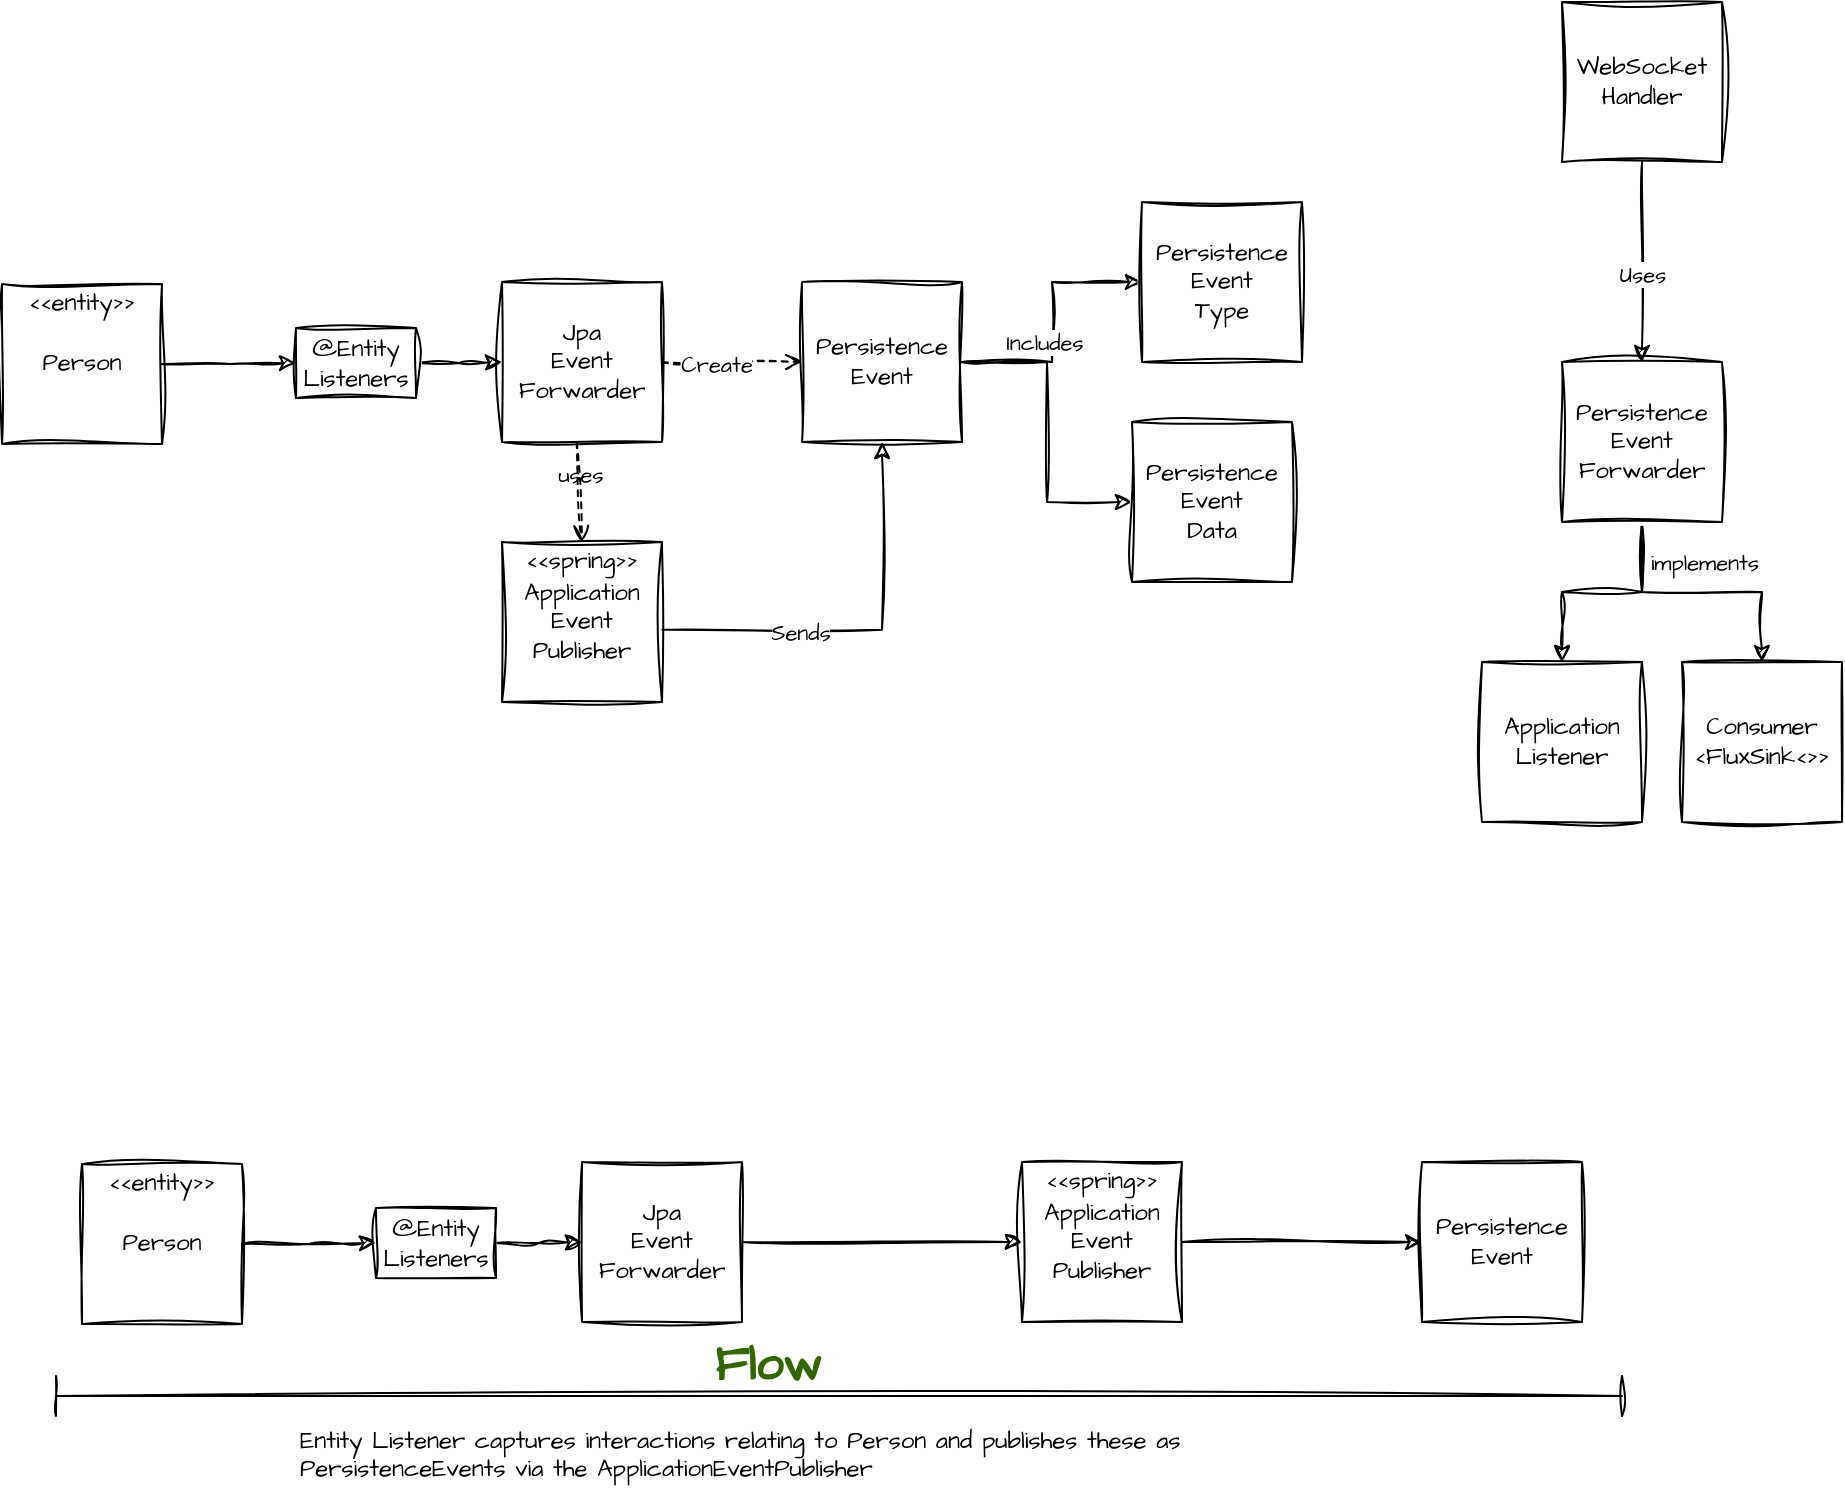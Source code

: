 <mxfile version="26.0.4" pages="2">
  <diagram name="Page-1" id="bTeAZCcsIIA-rcSndxbb">
    <mxGraphModel dx="1420" dy="830" grid="1" gridSize="10" guides="1" tooltips="1" connect="1" arrows="1" fold="1" page="1" pageScale="1" pageWidth="1169" pageHeight="827" math="0" shadow="0">
      <root>
        <mxCell id="0" />
        <mxCell id="1" parent="0" />
        <mxCell id="koEGJMNdDWVCIMMdpYI--1" value="Jpa&lt;br&gt;Event&lt;br&gt;Forwarder" style="whiteSpace=wrap;html=1;aspect=fixed;sketch=1;hachureGap=4;jiggle=2;curveFitting=1;fontFamily=Architects Daughter;fontSource=https%3A%2F%2Ffonts.googleapis.com%2Fcss%3Ffamily%3DArchitects%2BDaughter;" parent="1" vertex="1">
          <mxGeometry x="270" y="260" width="80" height="80" as="geometry" />
        </mxCell>
        <mxCell id="koEGJMNdDWVCIMMdpYI--17" style="edgeStyle=orthogonalEdgeStyle;rounded=0;sketch=1;hachureGap=4;jiggle=2;curveFitting=1;orthogonalLoop=1;jettySize=auto;html=1;entryX=0;entryY=0.5;entryDx=0;entryDy=0;fontFamily=Architects Daughter;fontSource=https%3A%2F%2Ffonts.googleapis.com%2Fcss%3Ffamily%3DArchitects%2BDaughter;" parent="1" source="koEGJMNdDWVCIMMdpYI--5" target="koEGJMNdDWVCIMMdpYI--11" edge="1">
          <mxGeometry relative="1" as="geometry" />
        </mxCell>
        <mxCell id="koEGJMNdDWVCIMMdpYI--18" value="Includes" style="edgeLabel;html=1;align=center;verticalAlign=middle;resizable=0;points=[];sketch=1;hachureGap=4;jiggle=2;curveFitting=1;fontFamily=Architects Daughter;fontSource=https%3A%2F%2Ffonts.googleapis.com%2Fcss%3Ffamily%3DArchitects%2BDaughter;" parent="koEGJMNdDWVCIMMdpYI--17" vertex="1" connectable="0">
          <mxGeometry x="-0.528" y="3" relative="1" as="geometry">
            <mxPoint x="10" y="-7" as="offset" />
          </mxGeometry>
        </mxCell>
        <mxCell id="koEGJMNdDWVCIMMdpYI--19" style="edgeStyle=orthogonalEdgeStyle;rounded=0;sketch=1;hachureGap=4;jiggle=2;curveFitting=1;orthogonalLoop=1;jettySize=auto;html=1;entryX=0;entryY=0.5;entryDx=0;entryDy=0;fontFamily=Architects Daughter;fontSource=https%3A%2F%2Ffonts.googleapis.com%2Fcss%3Ffamily%3DArchitects%2BDaughter;" parent="1" source="koEGJMNdDWVCIMMdpYI--5" target="koEGJMNdDWVCIMMdpYI--12" edge="1">
          <mxGeometry relative="1" as="geometry" />
        </mxCell>
        <mxCell id="koEGJMNdDWVCIMMdpYI--5" value="&lt;span style=&quot;text-align: left;&quot;&gt;Persistence&lt;br&gt;Event&lt;/span&gt;" style="whiteSpace=wrap;html=1;aspect=fixed;sketch=1;hachureGap=4;jiggle=2;curveFitting=1;fontFamily=Architects Daughter;fontSource=https%3A%2F%2Ffonts.googleapis.com%2Fcss%3Ffamily%3DArchitects%2BDaughter;" parent="1" vertex="1">
          <mxGeometry x="420" y="260" width="80" height="80" as="geometry" />
        </mxCell>
        <mxCell id="koEGJMNdDWVCIMMdpYI--6" value="uses" style="endArrow=open;html=1;rounded=0;align=center;verticalAlign=bottom;dashed=1;endFill=0;labelBackgroundColor=none;sketch=1;hachureGap=4;jiggle=2;curveFitting=1;fontFamily=Architects Daughter;fontSource=https%3A%2F%2Ffonts.googleapis.com%2Fcss%3Ffamily%3DArchitects%2BDaughter;exitX=0.467;exitY=1.001;exitDx=0;exitDy=0;exitPerimeter=0;entryX=0.5;entryY=0;entryDx=0;entryDy=0;" parent="1" source="koEGJMNdDWVCIMMdpYI--1" target="koEGJMNdDWVCIMMdpYI--3" edge="1">
          <mxGeometry relative="1" as="geometry">
            <mxPoint x="400" y="270" as="sourcePoint" />
            <mxPoint x="560" y="270" as="targetPoint" />
          </mxGeometry>
        </mxCell>
        <mxCell id="koEGJMNdDWVCIMMdpYI--8" value="" style="group" parent="1" vertex="1" connectable="0">
          <mxGeometry x="270" y="390" width="80" height="80" as="geometry" />
        </mxCell>
        <mxCell id="koEGJMNdDWVCIMMdpYI--2" value="Application&lt;br&gt;Event&lt;br&gt;Publisher" style="whiteSpace=wrap;html=1;aspect=fixed;sketch=1;hachureGap=4;jiggle=2;curveFitting=1;fontFamily=Architects Daughter;fontSource=https%3A%2F%2Ffonts.googleapis.com%2Fcss%3Ffamily%3DArchitects%2BDaughter;" parent="koEGJMNdDWVCIMMdpYI--8" vertex="1">
          <mxGeometry width="80" height="80" as="geometry" />
        </mxCell>
        <mxCell id="koEGJMNdDWVCIMMdpYI--3" value="&lt;&lt;spring&gt;&gt;" style="text;whiteSpace=wrap;fontFamily=Architects Daughter;fontSource=https%3A%2F%2Ffonts.googleapis.com%2Fcss%3Ffamily%3DArchitects%2BDaughter;verticalAlign=middle;align=center;" parent="koEGJMNdDWVCIMMdpYI--8" vertex="1">
          <mxGeometry x="10" width="60" height="20" as="geometry" />
        </mxCell>
        <mxCell id="koEGJMNdDWVCIMMdpYI--11" value="&lt;span style=&quot;text-align: left;&quot;&gt;Persistence&lt;br&gt;Event&lt;br&gt;Type&lt;/span&gt;" style="whiteSpace=wrap;html=1;aspect=fixed;sketch=1;hachureGap=4;jiggle=2;curveFitting=1;fontFamily=Architects Daughter;fontSource=https%3A%2F%2Ffonts.googleapis.com%2Fcss%3Ffamily%3DArchitects%2BDaughter;" parent="1" vertex="1">
          <mxGeometry x="590" y="220" width="80" height="80" as="geometry" />
        </mxCell>
        <mxCell id="koEGJMNdDWVCIMMdpYI--12" value="&lt;span style=&quot;text-align: left;&quot;&gt;Persistence&lt;br&gt;Event&lt;br&gt;Data&lt;/span&gt;" style="whiteSpace=wrap;html=1;aspect=fixed;sketch=1;hachureGap=4;jiggle=2;curveFitting=1;fontFamily=Architects Daughter;fontSource=https%3A%2F%2Ffonts.googleapis.com%2Fcss%3Ffamily%3DArchitects%2BDaughter;" parent="1" vertex="1">
          <mxGeometry x="585" y="330" width="80" height="80" as="geometry" />
        </mxCell>
        <mxCell id="koEGJMNdDWVCIMMdpYI--13" value="" style="html=1;verticalAlign=bottom;labelBackgroundColor=none;endArrow=open;endFill=0;dashed=1;rounded=0;sketch=1;hachureGap=4;jiggle=2;curveFitting=1;fontFamily=Architects Daughter;fontSource=https%3A%2F%2Ffonts.googleapis.com%2Fcss%3Ffamily%3DArchitects%2BDaughter;exitX=1;exitY=0.5;exitDx=0;exitDy=0;entryX=0;entryY=0.5;entryDx=0;entryDy=0;" parent="1" source="koEGJMNdDWVCIMMdpYI--1" target="koEGJMNdDWVCIMMdpYI--5" edge="1">
          <mxGeometry width="160" relative="1" as="geometry">
            <mxPoint x="410" y="400" as="sourcePoint" />
            <mxPoint x="570" y="400" as="targetPoint" />
          </mxGeometry>
        </mxCell>
        <mxCell id="koEGJMNdDWVCIMMdpYI--14" value="Create" style="edgeLabel;html=1;align=center;verticalAlign=middle;resizable=0;points=[];sketch=1;hachureGap=4;jiggle=2;curveFitting=1;fontFamily=Architects Daughter;fontSource=https%3A%2F%2Ffonts.googleapis.com%2Fcss%3Ffamily%3DArchitects%2BDaughter;" parent="koEGJMNdDWVCIMMdpYI--13" vertex="1" connectable="0">
          <mxGeometry x="-0.233" y="-1" relative="1" as="geometry">
            <mxPoint as="offset" />
          </mxGeometry>
        </mxCell>
        <mxCell id="koEGJMNdDWVCIMMdpYI--15" style="edgeStyle=orthogonalEdgeStyle;rounded=0;sketch=1;hachureGap=4;jiggle=2;curveFitting=1;orthogonalLoop=1;jettySize=auto;html=1;entryX=0.5;entryY=1;entryDx=0;entryDy=0;fontFamily=Architects Daughter;fontSource=https%3A%2F%2Ffonts.googleapis.com%2Fcss%3Ffamily%3DArchitects%2BDaughter;exitX=1.002;exitY=0.549;exitDx=0;exitDy=0;exitPerimeter=0;" parent="1" source="koEGJMNdDWVCIMMdpYI--2" target="koEGJMNdDWVCIMMdpYI--5" edge="1">
          <mxGeometry relative="1" as="geometry" />
        </mxCell>
        <mxCell id="koEGJMNdDWVCIMMdpYI--16" value="Sends" style="edgeLabel;html=1;align=center;verticalAlign=middle;resizable=0;points=[];sketch=1;hachureGap=4;jiggle=2;curveFitting=1;fontFamily=Architects Daughter;fontSource=https%3A%2F%2Ffonts.googleapis.com%2Fcss%3Ffamily%3DArchitects%2BDaughter;" parent="koEGJMNdDWVCIMMdpYI--15" vertex="1" connectable="0">
          <mxGeometry x="-0.322" y="-1" relative="1" as="geometry">
            <mxPoint as="offset" />
          </mxGeometry>
        </mxCell>
        <mxCell id="koEGJMNdDWVCIMMdpYI--22" value="" style="group" parent="1" vertex="1" connectable="0">
          <mxGeometry x="20" y="261" width="80" height="80" as="geometry" />
        </mxCell>
        <mxCell id="koEGJMNdDWVCIMMdpYI--20" value="Person" style="whiteSpace=wrap;html=1;aspect=fixed;sketch=1;hachureGap=4;jiggle=2;curveFitting=1;fontFamily=Architects Daughter;fontSource=https%3A%2F%2Ffonts.googleapis.com%2Fcss%3Ffamily%3DArchitects%2BDaughter;" parent="koEGJMNdDWVCIMMdpYI--22" vertex="1">
          <mxGeometry width="80" height="80" as="geometry" />
        </mxCell>
        <mxCell id="koEGJMNdDWVCIMMdpYI--21" value="&lt;&lt;entity&gt;&gt;" style="text;whiteSpace=wrap;fontFamily=Architects Daughter;fontSource=https%3A%2F%2Ffonts.googleapis.com%2Fcss%3Ffamily%3DArchitects%2BDaughter;verticalAlign=middle;align=center;" parent="koEGJMNdDWVCIMMdpYI--22" vertex="1">
          <mxGeometry x="10" width="60" height="20" as="geometry" />
        </mxCell>
        <mxCell id="koEGJMNdDWVCIMMdpYI--25" style="edgeStyle=orthogonalEdgeStyle;rounded=0;sketch=1;hachureGap=4;jiggle=2;curveFitting=1;orthogonalLoop=1;jettySize=auto;html=1;entryX=0;entryY=0.5;entryDx=0;entryDy=0;fontFamily=Architects Daughter;fontSource=https%3A%2F%2Ffonts.googleapis.com%2Fcss%3Ffamily%3DArchitects%2BDaughter;" parent="1" source="koEGJMNdDWVCIMMdpYI--23" target="koEGJMNdDWVCIMMdpYI--1" edge="1">
          <mxGeometry relative="1" as="geometry" />
        </mxCell>
        <mxCell id="koEGJMNdDWVCIMMdpYI--23" value="@Entity&lt;br&gt;Listeners" style="html=1;align=center;verticalAlign=middle;dashed=0;whiteSpace=wrap;sketch=1;hachureGap=4;jiggle=2;curveFitting=1;fontFamily=Architects Daughter;fontSource=https%3A%2F%2Ffonts.googleapis.com%2Fcss%3Ffamily%3DArchitects%2BDaughter;" parent="1" vertex="1">
          <mxGeometry x="167" y="283" width="60" height="35" as="geometry" />
        </mxCell>
        <mxCell id="koEGJMNdDWVCIMMdpYI--24" style="edgeStyle=orthogonalEdgeStyle;rounded=0;sketch=1;hachureGap=4;jiggle=2;curveFitting=1;orthogonalLoop=1;jettySize=auto;html=1;entryX=0;entryY=0.5;entryDx=0;entryDy=0;fontFamily=Architects Daughter;fontSource=https%3A%2F%2Ffonts.googleapis.com%2Fcss%3Ffamily%3DArchitects%2BDaughter;" parent="1" source="koEGJMNdDWVCIMMdpYI--20" target="koEGJMNdDWVCIMMdpYI--23" edge="1">
          <mxGeometry relative="1" as="geometry" />
        </mxCell>
        <mxCell id="koEGJMNdDWVCIMMdpYI--30" style="edgeStyle=orthogonalEdgeStyle;rounded=0;sketch=1;hachureGap=4;jiggle=2;curveFitting=1;orthogonalLoop=1;jettySize=auto;html=1;entryX=0.5;entryY=0;entryDx=0;entryDy=0;fontFamily=Architects Daughter;fontSource=https%3A%2F%2Ffonts.googleapis.com%2Fcss%3Ffamily%3DArchitects%2BDaughter;" parent="1" source="koEGJMNdDWVCIMMdpYI--26" target="koEGJMNdDWVCIMMdpYI--28" edge="1">
          <mxGeometry relative="1" as="geometry" />
        </mxCell>
        <mxCell id="koEGJMNdDWVCIMMdpYI--32" value="implements" style="edgeLabel;html=1;align=center;verticalAlign=middle;resizable=0;points=[];sketch=1;hachureGap=4;jiggle=2;curveFitting=1;fontFamily=Architects Daughter;fontSource=https%3A%2F%2Ffonts.googleapis.com%2Fcss%3Ffamily%3DArchitects%2BDaughter;" parent="koEGJMNdDWVCIMMdpYI--30" vertex="1" connectable="0">
          <mxGeometry x="0.176" y="2" relative="1" as="geometry">
            <mxPoint x="60" y="-17" as="offset" />
          </mxGeometry>
        </mxCell>
        <mxCell id="koEGJMNdDWVCIMMdpYI--33" style="edgeStyle=orthogonalEdgeStyle;rounded=0;sketch=1;hachureGap=4;jiggle=2;curveFitting=1;orthogonalLoop=1;jettySize=auto;html=1;entryX=0.5;entryY=0;entryDx=0;entryDy=0;fontFamily=Architects Daughter;fontSource=https%3A%2F%2Ffonts.googleapis.com%2Fcss%3Ffamily%3DArchitects%2BDaughter;" parent="1" source="koEGJMNdDWVCIMMdpYI--26" target="koEGJMNdDWVCIMMdpYI--29" edge="1">
          <mxGeometry relative="1" as="geometry" />
        </mxCell>
        <mxCell id="koEGJMNdDWVCIMMdpYI--26" value="&lt;div style=&quot;&quot;&gt;&lt;span style=&quot;background-color: initial;&quot;&gt;Persistence&lt;br&gt;Event&lt;br&gt;Forwarder&lt;/span&gt;&lt;/div&gt;" style="whiteSpace=wrap;html=1;aspect=fixed;sketch=1;hachureGap=4;jiggle=2;curveFitting=1;fontFamily=Architects Daughter;fontSource=https%3A%2F%2Ffonts.googleapis.com%2Fcss%3Ffamily%3DArchitects%2BDaughter;verticalAlign=middle;align=center;" parent="1" vertex="1">
          <mxGeometry x="800" y="300" width="80" height="80" as="geometry" />
        </mxCell>
        <mxCell id="koEGJMNdDWVCIMMdpYI--28" value="&lt;div style=&quot;&quot;&gt;&lt;div&gt;Application&lt;/div&gt;&lt;div&gt;Listener&lt;/div&gt;&lt;/div&gt;" style="whiteSpace=wrap;html=1;aspect=fixed;sketch=1;hachureGap=4;jiggle=2;curveFitting=1;fontFamily=Architects Daughter;fontSource=https%3A%2F%2Ffonts.googleapis.com%2Fcss%3Ffamily%3DArchitects%2BDaughter;verticalAlign=middle;align=center;" parent="1" vertex="1">
          <mxGeometry x="760" y="450" width="80" height="80" as="geometry" />
        </mxCell>
        <mxCell id="koEGJMNdDWVCIMMdpYI--29" value="&lt;div style=&quot;&quot;&gt;&lt;div&gt;Consumer&lt;br&gt;&amp;lt;&lt;span style=&quot;background-color: initial;&quot;&gt;FluxSink&amp;lt;&amp;gt;&lt;/span&gt;&lt;span style=&quot;background-color: initial;&quot;&gt;&amp;gt;&lt;/span&gt;&lt;/div&gt;&lt;/div&gt;" style="whiteSpace=wrap;html=1;aspect=fixed;sketch=1;hachureGap=4;jiggle=2;curveFitting=1;fontFamily=Architects Daughter;fontSource=https%3A%2F%2Ffonts.googleapis.com%2Fcss%3Ffamily%3DArchitects%2BDaughter;verticalAlign=middle;align=center;" parent="1" vertex="1">
          <mxGeometry x="860" y="450" width="80" height="80" as="geometry" />
        </mxCell>
        <mxCell id="koEGJMNdDWVCIMMdpYI--35" style="edgeStyle=orthogonalEdgeStyle;rounded=0;sketch=1;hachureGap=4;jiggle=2;curveFitting=1;orthogonalLoop=1;jettySize=auto;html=1;fontFamily=Architects Daughter;fontSource=https%3A%2F%2Ffonts.googleapis.com%2Fcss%3Ffamily%3DArchitects%2BDaughter;" parent="1" source="koEGJMNdDWVCIMMdpYI--34" target="koEGJMNdDWVCIMMdpYI--26" edge="1">
          <mxGeometry relative="1" as="geometry" />
        </mxCell>
        <mxCell id="koEGJMNdDWVCIMMdpYI--36" value="Uses" style="edgeLabel;html=1;align=center;verticalAlign=middle;resizable=0;points=[];sketch=1;hachureGap=4;jiggle=2;curveFitting=1;fontFamily=Architects Daughter;fontSource=https%3A%2F%2Ffonts.googleapis.com%2Fcss%3Ffamily%3DArchitects%2BDaughter;" parent="koEGJMNdDWVCIMMdpYI--35" vertex="1" connectable="0">
          <mxGeometry x="0.11" relative="1" as="geometry">
            <mxPoint as="offset" />
          </mxGeometry>
        </mxCell>
        <mxCell id="koEGJMNdDWVCIMMdpYI--34" value="&lt;div style=&quot;&quot;&gt;&lt;span style=&quot;background-color: initial;&quot;&gt;WebSocket&lt;br&gt;Handler&lt;/span&gt;&lt;/div&gt;" style="whiteSpace=wrap;html=1;aspect=fixed;sketch=1;hachureGap=4;jiggle=2;curveFitting=1;fontFamily=Architects Daughter;fontSource=https%3A%2F%2Ffonts.googleapis.com%2Fcss%3Ffamily%3DArchitects%2BDaughter;verticalAlign=middle;align=center;" parent="1" vertex="1">
          <mxGeometry x="800" y="120" width="80" height="80" as="geometry" />
        </mxCell>
        <mxCell id="qvaol77_UjaoGRIFrJA_-12" style="edgeStyle=orthogonalEdgeStyle;rounded=0;sketch=1;hachureGap=4;jiggle=2;curveFitting=1;orthogonalLoop=1;jettySize=auto;html=1;fontFamily=Architects Daughter;fontSource=https%3A%2F%2Ffonts.googleapis.com%2Fcss%3Ffamily%3DArchitects%2BDaughter;" edge="1" parent="1" source="qvaol77_UjaoGRIFrJA_-1" target="qvaol77_UjaoGRIFrJA_-10">
          <mxGeometry relative="1" as="geometry" />
        </mxCell>
        <mxCell id="qvaol77_UjaoGRIFrJA_-1" value="Jpa&lt;br&gt;Event&lt;br&gt;Forwarder" style="whiteSpace=wrap;html=1;aspect=fixed;sketch=1;hachureGap=4;jiggle=2;curveFitting=1;fontFamily=Architects Daughter;fontSource=https://fonts.googleapis.com/css?family=Architects+Daughter;" vertex="1" parent="1">
          <mxGeometry x="310" y="700" width="80" height="80" as="geometry" />
        </mxCell>
        <mxCell id="qvaol77_UjaoGRIFrJA_-3" value="" style="group" vertex="1" connectable="0" parent="1">
          <mxGeometry x="60" y="701" width="80" height="80" as="geometry" />
        </mxCell>
        <mxCell id="qvaol77_UjaoGRIFrJA_-4" value="Person" style="whiteSpace=wrap;html=1;aspect=fixed;sketch=1;hachureGap=4;jiggle=2;curveFitting=1;fontFamily=Architects Daughter;fontSource=https://fonts.googleapis.com/css?family=Architects+Daughter;" vertex="1" parent="qvaol77_UjaoGRIFrJA_-3">
          <mxGeometry width="80" height="80" as="geometry" />
        </mxCell>
        <mxCell id="qvaol77_UjaoGRIFrJA_-5" value="&lt;&lt;entity&gt;&gt;" style="text;whiteSpace=wrap;fontFamily=Architects Daughter;fontSource=https://fonts.googleapis.com/css?family=Architects+Daughter;verticalAlign=middle;align=center;" vertex="1" parent="qvaol77_UjaoGRIFrJA_-3">
          <mxGeometry x="10" width="60" height="20" as="geometry" />
        </mxCell>
        <mxCell id="qvaol77_UjaoGRIFrJA_-6" style="edgeStyle=orthogonalEdgeStyle;rounded=0;sketch=1;hachureGap=4;jiggle=2;curveFitting=1;orthogonalLoop=1;jettySize=auto;html=1;entryX=0;entryY=0.5;entryDx=0;entryDy=0;fontFamily=Architects Daughter;fontSource=https://fonts.googleapis.com/css?family=Architects+Daughter;" edge="1" parent="1" source="qvaol77_UjaoGRIFrJA_-7" target="qvaol77_UjaoGRIFrJA_-1">
          <mxGeometry relative="1" as="geometry" />
        </mxCell>
        <mxCell id="qvaol77_UjaoGRIFrJA_-7" value="@Entity&lt;br&gt;Listeners" style="html=1;align=center;verticalAlign=middle;dashed=0;whiteSpace=wrap;sketch=1;hachureGap=4;jiggle=2;curveFitting=1;fontFamily=Architects Daughter;fontSource=https://fonts.googleapis.com/css?family=Architects+Daughter;" vertex="1" parent="1">
          <mxGeometry x="207" y="723" width="60" height="35" as="geometry" />
        </mxCell>
        <mxCell id="qvaol77_UjaoGRIFrJA_-8" style="edgeStyle=orthogonalEdgeStyle;rounded=0;sketch=1;hachureGap=4;jiggle=2;curveFitting=1;orthogonalLoop=1;jettySize=auto;html=1;entryX=0;entryY=0.5;entryDx=0;entryDy=0;fontFamily=Architects Daughter;fontSource=https://fonts.googleapis.com/css?family=Architects+Daughter;" edge="1" parent="1" source="qvaol77_UjaoGRIFrJA_-4" target="qvaol77_UjaoGRIFrJA_-7">
          <mxGeometry relative="1" as="geometry" />
        </mxCell>
        <mxCell id="qvaol77_UjaoGRIFrJA_-9" value="" style="group" vertex="1" connectable="0" parent="1">
          <mxGeometry x="530" y="700" width="80" height="80" as="geometry" />
        </mxCell>
        <mxCell id="qvaol77_UjaoGRIFrJA_-10" value="Application&lt;br&gt;Event&lt;br&gt;Publisher" style="whiteSpace=wrap;html=1;aspect=fixed;sketch=1;hachureGap=4;jiggle=2;curveFitting=1;fontFamily=Architects Daughter;fontSource=https://fonts.googleapis.com/css?family=Architects+Daughter;" vertex="1" parent="qvaol77_UjaoGRIFrJA_-9">
          <mxGeometry width="80" height="80" as="geometry" />
        </mxCell>
        <mxCell id="qvaol77_UjaoGRIFrJA_-11" value="&lt;&lt;spring&gt;&gt;" style="text;whiteSpace=wrap;fontFamily=Architects Daughter;fontSource=https://fonts.googleapis.com/css?family=Architects+Daughter;verticalAlign=middle;align=center;" vertex="1" parent="qvaol77_UjaoGRIFrJA_-9">
          <mxGeometry x="10" width="60" height="20" as="geometry" />
        </mxCell>
        <mxCell id="qvaol77_UjaoGRIFrJA_-13" value="&lt;span style=&quot;text-align: left;&quot;&gt;Persistence&lt;br&gt;Event&lt;/span&gt;" style="whiteSpace=wrap;html=1;aspect=fixed;sketch=1;hachureGap=4;jiggle=2;curveFitting=1;fontFamily=Architects Daughter;fontSource=https://fonts.googleapis.com/css?family=Architects+Daughter;" vertex="1" parent="1">
          <mxGeometry x="730" y="700" width="80" height="80" as="geometry" />
        </mxCell>
        <mxCell id="qvaol77_UjaoGRIFrJA_-14" style="edgeStyle=orthogonalEdgeStyle;rounded=0;sketch=1;hachureGap=4;jiggle=2;curveFitting=1;orthogonalLoop=1;jettySize=auto;html=1;fontFamily=Architects Daughter;fontSource=https%3A%2F%2Ffonts.googleapis.com%2Fcss%3Ffamily%3DArchitects%2BDaughter;" edge="1" parent="1" source="qvaol77_UjaoGRIFrJA_-10" target="qvaol77_UjaoGRIFrJA_-13">
          <mxGeometry relative="1" as="geometry" />
        </mxCell>
        <mxCell id="qvaol77_UjaoGRIFrJA_-15" value="&lt;h1 style=&quot;text-align: center; margin-top: 0px;&quot;&gt;&lt;font color=&quot;#336600&quot;&gt;Flow&lt;/font&gt;&lt;/h1&gt;&lt;p&gt;Entity Listener captures interactions relating to Person and publishes these as PersistenceEvents via the ApplicationEventPublisher&lt;/p&gt;" style="text;html=1;whiteSpace=wrap;overflow=hidden;rounded=0;fontFamily=Architects Daughter;fontSource=https%3A%2F%2Ffonts.googleapis.com%2Fcss%3Ffamily%3DArchitects%2BDaughter;" vertex="1" parent="1">
          <mxGeometry x="167" y="781" width="470" height="90" as="geometry" />
        </mxCell>
        <mxCell id="qvaol77_UjaoGRIFrJA_-16" value="" style="shape=crossbar;whiteSpace=wrap;html=1;rounded=1;sketch=1;hachureGap=4;jiggle=2;curveFitting=1;fontFamily=Architects Daughter;fontSource=https%3A%2F%2Ffonts.googleapis.com%2Fcss%3Ffamily%3DArchitects%2BDaughter;" vertex="1" parent="1">
          <mxGeometry x="47" y="807" width="783" height="20" as="geometry" />
        </mxCell>
      </root>
    </mxGraphModel>
  </diagram>
  <diagram id="RgQp0YGXdtF2BHhCV8e6" name="ticker-api-event-trigger">
    <mxGraphModel dx="2029" dy="1186" grid="1" gridSize="10" guides="1" tooltips="1" connect="1" arrows="1" fold="1" page="1" pageScale="1" pageWidth="1169" pageHeight="827" math="0" shadow="0">
      <root>
        <mxCell id="0" />
        <mxCell id="1" parent="0" />
        <mxCell id="9N-8jTpq_383rpSK-dZU-27" value="" style="shape=partialRectangle;whiteSpace=wrap;html=1;bottom=0;right=0;fillColor=none;sketch=1;hachureGap=4;jiggle=2;curveFitting=1;fontFamily=Architects Daughter;fontSource=https%3A%2F%2Ffonts.googleapis.com%2Fcss%3Ffamily%3DArchitects%2BDaughter;dashed=1;disableMultiStrokeFill=1;disableMultiStroke=1;" parent="1" vertex="1">
          <mxGeometry x="450" y="45" width="350" height="112.5" as="geometry" />
        </mxCell>
        <mxCell id="9N-8jTpq_383rpSK-dZU-28" value="" style="shape=partialRectangle;whiteSpace=wrap;html=1;top=0;left=0;fillColor=none;sketch=1;hachureGap=4;jiggle=2;curveFitting=1;fontFamily=Architects Daughter;fontSource=https%3A%2F%2Ffonts.googleapis.com%2Fcss%3Ffamily%3DArchitects%2BDaughter;dashed=1;disableMultiStrokeFill=1;disableMultiStroke=1;" parent="1" vertex="1">
          <mxGeometry x="480" y="47.5" width="360" height="110" as="geometry" />
        </mxCell>
        <mxCell id="9N-8jTpq_383rpSK-dZU-12" style="edgeStyle=orthogonalEdgeStyle;rounded=0;sketch=1;hachureGap=4;jiggle=2;curveFitting=1;orthogonalLoop=1;jettySize=auto;html=1;entryX=0;entryY=0.5;entryDx=0;entryDy=0;fontFamily=Architects Daughter;fontSource=https%3A%2F%2Ffonts.googleapis.com%2Fcss%3Ffamily%3DArchitects%2BDaughter;" parent="1" source="9N-8jTpq_383rpSK-dZU-11" target="9N-8jTpq_383rpSK-dZU-8" edge="1">
          <mxGeometry relative="1" as="geometry" />
        </mxCell>
        <mxCell id="9N-8jTpq_383rpSK-dZU-1" value="API&lt;br&gt;Controller" style="whiteSpace=wrap;html=1;aspect=fixed;sketch=1;hachureGap=4;jiggle=2;curveFitting=1;fontFamily=Architects Daughter;fontSource=https%3A%2F%2Ffonts.googleapis.com%2Fcss%3Ffamily%3DArchitects%2BDaughter;" parent="1" vertex="1">
          <mxGeometry x="200" y="67.5" width="80" height="80" as="geometry" />
        </mxCell>
        <mxCell id="9N-8jTpq_383rpSK-dZU-4" value="" style="fontStyle=0;labelPosition=right;verticalLabelPosition=middle;align=left;verticalAlign=middle;spacingLeft=2;sketch=1;hachureGap=4;jiggle=2;curveFitting=1;fontFamily=Architects Daughter;fontSource=https%3A%2F%2Ffonts.googleapis.com%2Fcss%3Ffamily%3DArchitects%2BDaughter;" parent="1" vertex="1">
          <mxGeometry x="170" y="92.5" width="30" height="30" as="geometry" />
        </mxCell>
        <mxCell id="9N-8jTpq_383rpSK-dZU-6" value="&lt;span style=&quot;color: rgb(0, 0, 0); font-family: &amp;quot;Architects Daughter&amp;quot;; font-size: 12px; font-style: normal; font-variant-ligatures: normal; font-variant-caps: normal; font-weight: 400; letter-spacing: normal; orphans: 2; text-indent: 0px; text-transform: none; widows: 2; word-spacing: 0px; -webkit-text-stroke-width: 0px; white-space: nowrap; background-color: rgb(251, 251, 251); text-decoration-thickness: initial; text-decoration-style: initial; text-decoration-color: initial; float: none; display: inline !important;&quot;&gt;PUT&lt;/span&gt;" style="text;whiteSpace=wrap;html=1;fontFamily=Architects Daughter;fontSource=https%3A%2F%2Ffonts.googleapis.com%2Fcss%3Ffamily%3DArchitects%2BDaughter;verticalAlign=middle;align=center;" parent="1" vertex="1">
          <mxGeometry x="170" y="100" width="30" height="15" as="geometry" />
        </mxCell>
        <mxCell id="9N-8jTpq_383rpSK-dZU-23" style="edgeStyle=orthogonalEdgeStyle;rounded=0;sketch=1;hachureGap=4;jiggle=2;curveFitting=1;orthogonalLoop=1;jettySize=auto;html=1;fontFamily=Architects Daughter;fontSource=https%3A%2F%2Ffonts.googleapis.com%2Fcss%3Ffamily%3DArchitects%2BDaughter;exitX=0.25;exitY=1;exitDx=0;exitDy=0;" parent="1" source="9N-8jTpq_383rpSK-dZU-8" edge="1">
          <mxGeometry relative="1" as="geometry">
            <mxPoint x="524" y="263.5" as="targetPoint" />
            <Array as="points">
              <mxPoint x="490" y="263.5" />
            </Array>
          </mxGeometry>
        </mxCell>
        <mxCell id="9N-8jTpq_383rpSK-dZU-8" value="&lt;div&gt;Tick&lt;/div&gt;&lt;div&gt;Event&lt;/div&gt;&lt;div&gt;Listener&lt;/div&gt;" style="whiteSpace=wrap;html=1;aspect=fixed;sketch=1;hachureGap=4;jiggle=2;curveFitting=1;fontFamily=Architects Daughter;fontSource=https%3A%2F%2Ffonts.googleapis.com%2Fcss%3Ffamily%3DArchitects%2BDaughter;" parent="1" vertex="1">
          <mxGeometry x="470" y="67.5" width="80" height="80" as="geometry" />
        </mxCell>
        <mxCell id="9N-8jTpq_383rpSK-dZU-13" value="" style="edgeStyle=orthogonalEdgeStyle;rounded=0;sketch=1;hachureGap=4;jiggle=2;curveFitting=1;orthogonalLoop=1;jettySize=auto;html=1;entryX=0;entryY=0.5;entryDx=0;entryDy=0;fontFamily=Architects Daughter;fontSource=https%3A%2F%2Ffonts.googleapis.com%2Fcss%3Ffamily%3DArchitects%2BDaughter;" parent="1" source="9N-8jTpq_383rpSK-dZU-1" target="9N-8jTpq_383rpSK-dZU-11" edge="1">
          <mxGeometry relative="1" as="geometry">
            <mxPoint x="280" y="107.5" as="sourcePoint" />
            <mxPoint x="390" y="107.5" as="targetPoint" />
          </mxGeometry>
        </mxCell>
        <mxCell id="9N-8jTpq_383rpSK-dZU-11" value="TickEvent" style="html=1;outlineConnect=0;whiteSpace=wrap;fillColor=#EBEBEB;shape=mxgraph.archimate3.event;sketch=1;hachureGap=4;jiggle=2;curveFitting=1;fontFamily=Architects Daughter;fontSource=https%3A%2F%2Ffonts.googleapis.com%2Fcss%3Ffamily%3DArchitects%2BDaughter;" parent="1" vertex="1">
          <mxGeometry x="310" y="93.5" width="90" height="27.5" as="geometry" />
        </mxCell>
        <mxCell id="9N-8jTpq_383rpSK-dZU-25" value="" style="group" parent="1" vertex="1" connectable="0">
          <mxGeometry x="524" y="247.5" width="176" height="45" as="geometry" />
        </mxCell>
        <mxCell id="9N-8jTpq_383rpSK-dZU-22" value="" style="group" parent="9N-8jTpq_383rpSK-dZU-25" vertex="1" connectable="0">
          <mxGeometry width="176" height="32" as="geometry" />
        </mxCell>
        <mxCell id="9N-8jTpq_383rpSK-dZU-21" value="" style="html=1;shadow=0;dashed=0;align=center;verticalAlign=middle;shape=mxgraph.arrows2.arrow;dy=0;dx=10;notch=10;sketch=1;hachureGap=4;jiggle=2;curveFitting=1;fontFamily=Architects Daughter;fontSource=https%3A%2F%2Ffonts.googleapis.com%2Fcss%3Ffamily%3DArchitects%2BDaughter;" parent="9N-8jTpq_383rpSK-dZU-22" vertex="1">
          <mxGeometry width="176" height="32" as="geometry" />
        </mxCell>
        <mxCell id="9N-8jTpq_383rpSK-dZU-16" value="" style="shape=message;html=1;html=1;outlineConnect=0;labelPosition=center;verticalLabelPosition=bottom;align=center;verticalAlign=top;sketch=1;hachureGap=4;jiggle=2;curveFitting=1;fontFamily=Architects Daughter;fontSource=https%3A%2F%2Ffonts.googleapis.com%2Fcss%3Ffamily%3DArchitects%2BDaughter;" parent="9N-8jTpq_383rpSK-dZU-22" vertex="1">
          <mxGeometry x="13" y="5" width="30" height="20" as="geometry" />
        </mxCell>
        <mxCell id="9N-8jTpq_383rpSK-dZU-17" value="" style="shape=message;html=1;html=1;outlineConnect=0;labelPosition=center;verticalLabelPosition=bottom;align=center;verticalAlign=top;sketch=1;hachureGap=4;jiggle=2;curveFitting=1;fontFamily=Architects Daughter;fontSource=https%3A%2F%2Ffonts.googleapis.com%2Fcss%3Ffamily%3DArchitects%2BDaughter;" parent="9N-8jTpq_383rpSK-dZU-22" vertex="1">
          <mxGeometry x="53" y="5" width="30" height="20" as="geometry" />
        </mxCell>
        <mxCell id="9N-8jTpq_383rpSK-dZU-18" value="" style="shape=message;html=1;html=1;outlineConnect=0;labelPosition=center;verticalLabelPosition=bottom;align=center;verticalAlign=top;sketch=1;hachureGap=4;jiggle=2;curveFitting=1;fontFamily=Architects Daughter;fontSource=https%3A%2F%2Ffonts.googleapis.com%2Fcss%3Ffamily%3DArchitects%2BDaughter;" parent="9N-8jTpq_383rpSK-dZU-22" vertex="1">
          <mxGeometry x="93" y="5" width="30" height="20" as="geometry" />
        </mxCell>
        <mxCell id="9N-8jTpq_383rpSK-dZU-19" value="" style="shape=message;html=1;html=1;outlineConnect=0;labelPosition=center;verticalLabelPosition=bottom;align=center;verticalAlign=top;sketch=1;hachureGap=4;jiggle=2;curveFitting=1;fontFamily=Architects Daughter;fontSource=https%3A%2F%2Ffonts.googleapis.com%2Fcss%3Ffamily%3DArchitects%2BDaughter;" parent="9N-8jTpq_383rpSK-dZU-22" vertex="1">
          <mxGeometry x="133" y="5" width="30" height="20" as="geometry" />
        </mxCell>
        <mxCell id="9N-8jTpq_383rpSK-dZU-24" value="&lt;span style=&quot;color: rgb(0, 0, 0); font-family: &amp;quot;Architects Daughter&amp;quot;; font-size: 12px; font-style: normal; font-variant-ligatures: normal; font-variant-caps: normal; font-weight: 400; letter-spacing: normal; orphans: 2; text-indent: 0px; text-transform: none; widows: 2; word-spacing: 0px; -webkit-text-stroke-width: 0px; white-space: normal; text-decoration-thickness: initial; text-decoration-style: initial; text-decoration-color: initial; float: none; display: inline !important;&quot;&gt;queue&lt;/span&gt;" style="text;whiteSpace=wrap;html=1;fontFamily=Architects Daughter;fontSource=https%3A%2F%2Ffonts.googleapis.com%2Fcss%3Ffamily%3DArchitects%2BDaughter;verticalAlign=middle;align=center;fillColor=none;" parent="9N-8jTpq_383rpSK-dZU-25" vertex="1">
          <mxGeometry x="63" y="31" width="35" height="14" as="geometry" />
        </mxCell>
        <mxCell id="9N-8jTpq_383rpSK-dZU-26" value="&lt;div&gt;Tick&lt;/div&gt;&lt;div&gt;Event&lt;/div&gt;&lt;div&gt;Publisher&lt;/div&gt;" style="whiteSpace=wrap;html=1;aspect=fixed;sketch=1;hachureGap=4;jiggle=2;curveFitting=1;fontFamily=Architects Daughter;fontSource=https%3A%2F%2Ffonts.googleapis.com%2Fcss%3Ffamily%3DArchitects%2BDaughter;" parent="1" vertex="1">
          <mxGeometry x="725" y="67.5" width="80" height="80" as="geometry" />
        </mxCell>
        <mxCell id="9N-8jTpq_383rpSK-dZU-29" style="edgeStyle=orthogonalEdgeStyle;rounded=0;sketch=1;hachureGap=4;jiggle=2;curveFitting=1;orthogonalLoop=1;jettySize=auto;html=1;entryX=0.25;entryY=1;entryDx=0;entryDy=0;fontFamily=Architects Daughter;fontSource=https%3A%2F%2Ffonts.googleapis.com%2Fcss%3Ffamily%3DArchitects%2BDaughter;exitX=1;exitY=0.5;exitDx=0;exitDy=0;exitPerimeter=0;" parent="1" source="9N-8jTpq_383rpSK-dZU-21" target="9N-8jTpq_383rpSK-dZU-26" edge="1">
          <mxGeometry relative="1" as="geometry" />
        </mxCell>
        <mxCell id="9N-8jTpq_383rpSK-dZU-30" value="&lt;div style=&quot;forced-color-adjust: none; color: rgb(0, 0, 0); font-family: &amp;quot;Architects Daughter&amp;quot;; font-size: 12px; font-style: normal; font-variant-ligatures: normal; font-variant-caps: normal; font-weight: 400; letter-spacing: normal; orphans: 2; text-align: center; text-indent: 0px; text-transform: none; widows: 2; word-spacing: 0px; -webkit-text-stroke-width: 0px; white-space: normal; background-color: rgb(251, 251, 251); text-decoration-thickness: initial; text-decoration-style: initial; text-decoration-color: initial;&quot;&gt;Tick&lt;span style=&quot;background-color: light-dark(rgb(251, 251, 251), rgb(251, 251, 251)); color: light-dark(rgb(0, 0, 0), rgb(0, 0, 0));&quot;&gt;Event&lt;/span&gt;&lt;span style=&quot;background-color: light-dark(rgb(251, 251, 251), rgb(251, 251, 251)); color: light-dark(rgb(0, 0, 0), rgb(0, 0, 0));&quot;&gt;Forwarder&lt;/span&gt;&lt;/div&gt;" style="text;whiteSpace=wrap;html=1;fontFamily=Architects Daughter;fontSource=https%3A%2F%2Ffonts.googleapis.com%2Fcss%3Ffamily%3DArchitects%2BDaughter;" parent="1" vertex="1">
          <mxGeometry x="555" y="30" width="140" height="27.5" as="geometry" />
        </mxCell>
        <mxCell id="9N-8jTpq_383rpSK-dZU-33" value="&lt;font style=&quot;font-size: 12px;&quot;&gt;Event Viewer UI&lt;/font&gt;" style="strokeWidth=1;shadow=0;dashed=0;align=center;html=1;shape=mxgraph.mockup.containers.window;align=left;verticalAlign=top;spacingLeft=8;strokeColor2=#008cff;strokeColor3=#c4c4c4;fontColor=#666666;mainText=;fontSize=17;labelBackgroundColor=none;whiteSpace=wrap;sketch=1;hachureGap=4;jiggle=2;curveFitting=1;fontFamily=Architects Daughter;fontSource=https%3A%2F%2Ffonts.googleapis.com%2Fcss%3Ffamily%3DArchitects%2BDaughter;disableMultiStroke=1;disableMultiStrokeFill=1;" parent="1" vertex="1">
          <mxGeometry x="638" y="857.5" width="190" height="85" as="geometry" />
        </mxCell>
        <mxCell id="9N-8jTpq_383rpSK-dZU-34" style="edgeStyle=orthogonalEdgeStyle;rounded=0;sketch=1;hachureGap=4;jiggle=2;curveFitting=1;orthogonalLoop=1;jettySize=auto;html=1;fontFamily=Architects Daughter;fontSource=https%3A%2F%2Ffonts.googleapis.com%2Fcss%3Ffamily%3DArchitects%2BDaughter;disableMultiStroke=1;entryX=0;entryY=0.5;entryDx=0;entryDy=0;exitX=1;exitY=0.5;exitDx=0;exitDy=0;" parent="1" source="9N-8jTpq_383rpSK-dZU-26" target="9N-8jTpq_383rpSK-dZU-52" edge="1">
          <mxGeometry relative="1" as="geometry">
            <mxPoint x="900" y="107.5" as="targetPoint" />
            <Array as="points">
              <mxPoint x="850" y="107.5" />
              <mxPoint x="850" y="377.5" />
              <mxPoint x="120" y="377.5" />
              <mxPoint x="120" y="587.5" />
              <mxPoint x="141" y="587.5" />
            </Array>
          </mxGeometry>
        </mxCell>
        <mxCell id="9N-8jTpq_383rpSK-dZU-36" style="edgeStyle=orthogonalEdgeStyle;rounded=0;sketch=1;hachureGap=4;jiggle=2;curveFitting=1;orthogonalLoop=1;jettySize=auto;html=1;fontFamily=Architects Daughter;fontSource=https%3A%2F%2Ffonts.googleapis.com%2Fcss%3Ffamily%3DArchitects%2BDaughter;disableMultiStroke=1;exitX=0.5;exitY=1;exitDx=0;exitDy=0;" parent="1" source="9N-8jTpq_383rpSK-dZU-56" target="9N-8jTpq_383rpSK-dZU-33" edge="1">
          <mxGeometry relative="1" as="geometry">
            <mxPoint x="990" y="697.5" as="sourcePoint" />
            <mxPoint x="540" y="280.5" as="targetPoint" />
          </mxGeometry>
        </mxCell>
        <mxCell id="9N-8jTpq_383rpSK-dZU-37" value="&lt;font style=&quot;font-size: 12px;&quot;&gt;Event Viewer UI&lt;/font&gt;" style="strokeWidth=1;shadow=0;dashed=0;align=center;html=1;shape=mxgraph.mockup.containers.window;align=left;verticalAlign=top;spacingLeft=8;strokeColor2=#008cff;strokeColor3=#c4c4c4;fontColor=#666666;mainText=;fontSize=17;labelBackgroundColor=none;whiteSpace=wrap;sketch=1;hachureGap=4;jiggle=2;curveFitting=1;fontFamily=Architects Daughter;fontSource=https%3A%2F%2Ffonts.googleapis.com%2Fcss%3Ffamily%3DArchitects%2BDaughter;disableMultiStroke=1;disableMultiStrokeFill=1;" parent="1" vertex="1">
          <mxGeometry x="360" y="847.5" width="190" height="85" as="geometry" />
        </mxCell>
        <mxCell id="9N-8jTpq_383rpSK-dZU-40" value="" style="fontStyle=0;labelPosition=right;verticalLabelPosition=middle;align=left;verticalAlign=middle;spacingLeft=2;sketch=1;hachureGap=4;jiggle=2;curveFitting=1;fontFamily=Architects Daughter;fontSource=https%3A%2F%2Ffonts.googleapis.com%2Fcss%3Ffamily%3DArchitects%2BDaughter;" parent="1" vertex="1">
          <mxGeometry x="527" y="582" width="69" height="30" as="geometry" />
        </mxCell>
        <mxCell id="9N-8jTpq_383rpSK-dZU-41" value="&lt;span style=&quot;color: rgb(0, 0, 0); font-family: &amp;quot;Architects Daughter&amp;quot;; font-size: 12px; font-style: normal; font-variant-ligatures: normal; font-variant-caps: normal; font-weight: 400; letter-spacing: normal; orphans: 2; text-indent: 0px; text-transform: none; widows: 2; word-spacing: 0px; -webkit-text-stroke-width: 0px; white-space: nowrap; text-decoration-thickness: initial; text-decoration-style: initial; text-decoration-color: initial; float: none; display: inline !important;&quot;&gt;subscribed&lt;/span&gt;" style="text;whiteSpace=wrap;html=1;fontFamily=Architects Daughter;fontSource=https%3A%2F%2Ffonts.googleapis.com%2Fcss%3Ffamily%3DArchitects%2BDaughter;verticalAlign=middle;align=center;" parent="1" vertex="1">
          <mxGeometry x="532" y="583.5" width="60" height="15" as="geometry" />
        </mxCell>
        <mxCell id="9N-8jTpq_383rpSK-dZU-39" value="Flux" style="whiteSpace=wrap;html=1;aspect=fixed;sketch=1;hachureGap=4;jiggle=2;curveFitting=1;fontFamily=Architects Daughter;fontSource=https%3A%2F%2Ffonts.googleapis.com%2Fcss%3Ffamily%3DArchitects%2BDaughter;" parent="1" vertex="1">
          <mxGeometry x="446" y="557" width="80" height="80" as="geometry" />
        </mxCell>
        <mxCell id="9N-8jTpq_383rpSK-dZU-42" value="&lt;font style=&quot;font-size: 12px;&quot;&gt;Event Viewer UI&lt;/font&gt;" style="strokeWidth=1;shadow=0;dashed=0;align=center;html=1;shape=mxgraph.mockup.containers.window;align=left;verticalAlign=top;spacingLeft=8;strokeColor2=#008cff;strokeColor3=#c4c4c4;fontColor=#666666;mainText=;fontSize=17;labelBackgroundColor=none;whiteSpace=wrap;sketch=1;hachureGap=4;jiggle=2;curveFitting=1;fontFamily=Architects Daughter;fontSource=https%3A%2F%2Ffonts.googleapis.com%2Fcss%3Ffamily%3DArchitects%2BDaughter;disableMultiStroke=1;disableMultiStrokeFill=1;" parent="1" vertex="1">
          <mxGeometry x="100" y="847.5" width="190" height="85" as="geometry" />
        </mxCell>
        <mxCell id="9N-8jTpq_383rpSK-dZU-43" style="edgeStyle=orthogonalEdgeStyle;rounded=0;sketch=1;hachureGap=4;jiggle=2;curveFitting=1;orthogonalLoop=1;jettySize=auto;html=1;fontFamily=Architects Daughter;fontSource=https%3A%2F%2Ffonts.googleapis.com%2Fcss%3Ffamily%3DArchitects%2BDaughter;disableMultiStroke=1;exitX=0.5;exitY=1;exitDx=0;exitDy=0;" parent="1" source="9N-8jTpq_383rpSK-dZU-56" target="9N-8jTpq_383rpSK-dZU-42" edge="1">
          <mxGeometry relative="1" as="geometry">
            <mxPoint x="180" y="707.5" as="sourcePoint" />
            <mxPoint x="518" y="1091.5" as="targetPoint" />
          </mxGeometry>
        </mxCell>
        <mxCell id="9N-8jTpq_383rpSK-dZU-44" value="" style="ellipse;whiteSpace=wrap;html=1;aspect=fixed;hachureGap=4;fontFamily=Architects Daughter;fontSource=https%3A%2F%2Ffonts.googleapis.com%2Fcss%3Ffamily%3DArchitects%2BDaughter;strokeWidth=0;strokeColor=none;" parent="1" vertex="1">
          <mxGeometry x="1280" y="893.5" width="10" height="10" as="geometry" />
        </mxCell>
        <mxCell id="9N-8jTpq_383rpSK-dZU-47" value="&lt;span style=&quot;color: rgb(0, 0, 0); font-family: &amp;quot;Architects Daughter&amp;quot;; font-style: normal; font-variant-ligatures: normal; font-variant-caps: normal; font-weight: 400; letter-spacing: normal; orphans: 2; text-indent: 0px; text-transform: none; widows: 2; word-spacing: 0px; -webkit-text-stroke-width: 0px; white-space: nowrap; text-decoration-thickness: initial; text-decoration-style: initial; text-decoration-color: initial; float: none; display: inline !important;&quot;&gt;url&lt;/span&gt;" style="text;whiteSpace=wrap;html=1;fontFamily=Architects Daughter;fontSource=https%3A%2F%2Ffonts.googleapis.com%2Fcss%3Ffamily%3DArchitects%2BDaughter;verticalAlign=middle;align=center;fontSize=16;" parent="1" vertex="1">
          <mxGeometry x="546.5" y="595.5" width="30" height="16.5" as="geometry" />
        </mxCell>
        <mxCell id="9N-8jTpq_383rpSK-dZU-49" value="Handler&lt;br&gt;Mapping" style="whiteSpace=wrap;html=1;aspect=fixed;sketch=1;hachureGap=4;jiggle=2;curveFitting=1;fontFamily=Architects Daughter;fontSource=https%3A%2F%2Ffonts.googleapis.com%2Fcss%3Ffamily%3DArchitects%2BDaughter;" parent="1" vertex="1">
          <mxGeometry x="301" y="558.25" width="80" height="80" as="geometry" />
        </mxCell>
        <mxCell id="9N-8jTpq_383rpSK-dZU-55" style="edgeStyle=orthogonalEdgeStyle;rounded=0;sketch=1;hachureGap=4;jiggle=2;curveFitting=1;orthogonalLoop=1;jettySize=auto;html=1;fontFamily=Architects Daughter;fontSource=https%3A%2F%2Ffonts.googleapis.com%2Fcss%3Ffamily%3DArchitects%2BDaughter;" parent="1" source="9N-8jTpq_383rpSK-dZU-52" target="9N-8jTpq_383rpSK-dZU-49" edge="1">
          <mxGeometry relative="1" as="geometry" />
        </mxCell>
        <mxCell id="9N-8jTpq_383rpSK-dZU-52" value="Websocket&lt;br&gt;Handler" style="whiteSpace=wrap;html=1;aspect=fixed;sketch=1;hachureGap=4;jiggle=2;curveFitting=1;fontFamily=Architects Daughter;fontSource=https%3A%2F%2Ffonts.googleapis.com%2Fcss%3Ffamily%3DArchitects%2BDaughter;" parent="1" vertex="1">
          <mxGeometry x="141" y="555.75" width="80" height="80" as="geometry" />
        </mxCell>
        <mxCell id="9N-8jTpq_383rpSK-dZU-54" value="" style="edgeStyle=orthogonalEdgeStyle;rounded=0;sketch=1;hachureGap=4;jiggle=2;curveFitting=1;orthogonalLoop=1;jettySize=auto;html=1;fontFamily=Architects Daughter;fontSource=https%3A%2F%2Ffonts.googleapis.com%2Fcss%3Ffamily%3DArchitects%2BDaughter;disableMultiStroke=1;exitX=0.5;exitY=1;exitDx=0;exitDy=0;entryX=0.494;entryY=-0.037;entryDx=0;entryDy=0;entryPerimeter=0;" parent="1" source="9N-8jTpq_383rpSK-dZU-56" target="9N-8jTpq_383rpSK-dZU-37" edge="1">
          <mxGeometry relative="1" as="geometry">
            <mxPoint x="573" y="598.5" as="sourcePoint" />
            <mxPoint x="980" y="617.5" as="targetPoint" />
            <Array as="points" />
          </mxGeometry>
        </mxCell>
        <mxCell id="9N-8jTpq_383rpSK-dZU-57" value="" style="edgeStyle=orthogonalEdgeStyle;rounded=0;sketch=1;hachureGap=4;jiggle=2;curveFitting=1;orthogonalLoop=1;jettySize=auto;html=1;fontFamily=Architects Daughter;fontSource=https%3A%2F%2Ffonts.googleapis.com%2Fcss%3Ffamily%3DArchitects%2BDaughter;entryX=0;entryY=0.5;entryDx=0;entryDy=0;" parent="1" source="9N-8jTpq_383rpSK-dZU-49" target="9N-8jTpq_383rpSK-dZU-39" edge="1">
          <mxGeometry relative="1" as="geometry">
            <mxPoint x="381" y="598.5" as="sourcePoint" />
            <mxPoint x="601" y="595.5" as="targetPoint" />
          </mxGeometry>
        </mxCell>
        <mxCell id="9N-8jTpq_383rpSK-dZU-58" value="WebSocketHandlerAdapter.plays the important role of upgrading the HTTP connection to a WebSocket one and then calls the WebSocketHandler#handle method." style="text;whiteSpace=wrap;html=1;fontFamily=Architects Daughter;fontSource=https%3A%2F%2Ffonts.googleapis.com%2Fcss%3Ffamily%3DArchitects%2BDaughter;" parent="1" vertex="1">
          <mxGeometry x="750" y="417.5" width="229" height="80" as="geometry" />
        </mxCell>
        <mxCell id="9N-8jTpq_383rpSK-dZU-59" value="" style="endArrow=none;html=1;rounded=0;sketch=1;hachureGap=4;jiggle=2;curveFitting=1;fontFamily=Architects Daughter;fontSource=https%3A%2F%2Ffonts.googleapis.com%2Fcss%3Ffamily%3DArchitects%2BDaughter;exitX=1;exitY=0;exitDx=0;exitDy=0;entryX=0.25;entryY=1;entryDx=0;entryDy=0;" parent="1" source="9N-8jTpq_383rpSK-dZU-56" target="9N-8jTpq_383rpSK-dZU-58" edge="1">
          <mxGeometry width="50" height="50" relative="1" as="geometry">
            <mxPoint x="566" y="553.5" as="sourcePoint" />
            <mxPoint x="616" y="503.5" as="targetPoint" />
          </mxGeometry>
        </mxCell>
        <mxCell id="9N-8jTpq_383rpSK-dZU-60" value="" style="edgeStyle=orthogonalEdgeStyle;rounded=0;sketch=1;hachureGap=4;jiggle=2;curveFitting=1;orthogonalLoop=1;jettySize=auto;html=1;entryX=-0.012;entryY=0.592;entryDx=0;entryDy=0;fontFamily=Architects Daughter;fontSource=https%3A%2F%2Ffonts.googleapis.com%2Fcss%3Ffamily%3DArchitects%2BDaughter;disableMultiStroke=1;exitX=1;exitY=0.5;exitDx=0;exitDy=0;entryPerimeter=0;" parent="1" source="9N-8jTpq_383rpSK-dZU-40" target="9N-8jTpq_383rpSK-dZU-56" edge="1">
          <mxGeometry relative="1" as="geometry">
            <mxPoint x="596" y="597.5" as="sourcePoint" />
            <mxPoint x="887" y="593.5" as="targetPoint" />
            <Array as="points" />
          </mxGeometry>
        </mxCell>
        <mxCell id="9N-8jTpq_383rpSK-dZU-56" value="Websocket&lt;br&gt;Handler&lt;br&gt;Adapter" style="whiteSpace=wrap;html=1;aspect=fixed;sketch=1;hachureGap=4;jiggle=2;curveFitting=1;fontFamily=Architects Daughter;fontSource=https://fonts.googleapis.com/css?family=Architects+Daughter;" parent="1" vertex="1">
          <mxGeometry x="638" y="551" width="80" height="80" as="geometry" />
        </mxCell>
      </root>
    </mxGraphModel>
  </diagram>
</mxfile>
